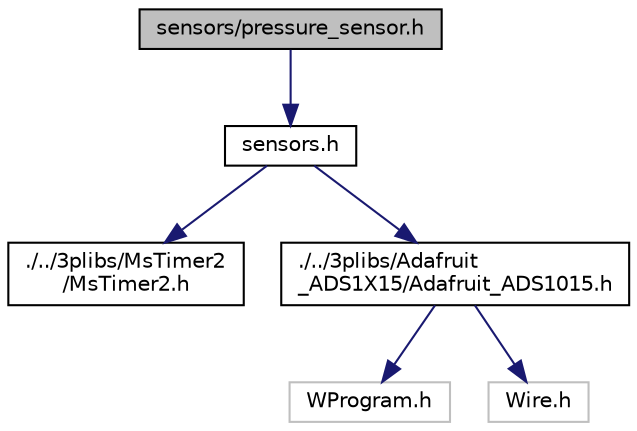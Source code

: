 digraph "sensors/pressure_sensor.h"
{
  edge [fontname="Helvetica",fontsize="10",labelfontname="Helvetica",labelfontsize="10"];
  node [fontname="Helvetica",fontsize="10",shape=record];
  Node0 [label="sensors/pressure_sensor.h",height=0.2,width=0.4,color="black", fillcolor="grey75", style="filled", fontcolor="black"];
  Node0 -> Node1 [color="midnightblue",fontsize="10",style="solid",fontname="Helvetica"];
  Node1 [label="sensors.h",height=0.2,width=0.4,color="black", fillcolor="white", style="filled",URL="$sensors_8h.html",tooltip="Base sensor class. "];
  Node1 -> Node2 [color="midnightblue",fontsize="10",style="solid",fontname="Helvetica"];
  Node2 [label="./../3plibs/MsTimer2\l/MsTimer2.h",height=0.2,width=0.4,color="black", fillcolor="white", style="filled",URL="$_ms_timer2_8h_source.html"];
  Node1 -> Node3 [color="midnightblue",fontsize="10",style="solid",fontname="Helvetica"];
  Node3 [label="./../3plibs/Adafruit\l_ADS1X15/Adafruit_ADS1015.h",height=0.2,width=0.4,color="black", fillcolor="white", style="filled",URL="$_adafruit___a_d_s1015_8h.html"];
  Node3 -> Node4 [color="midnightblue",fontsize="10",style="solid",fontname="Helvetica"];
  Node4 [label="WProgram.h",height=0.2,width=0.4,color="grey75", fillcolor="white", style="filled"];
  Node3 -> Node5 [color="midnightblue",fontsize="10",style="solid",fontname="Helvetica"];
  Node5 [label="Wire.h",height=0.2,width=0.4,color="grey75", fillcolor="white", style="filled"];
}
